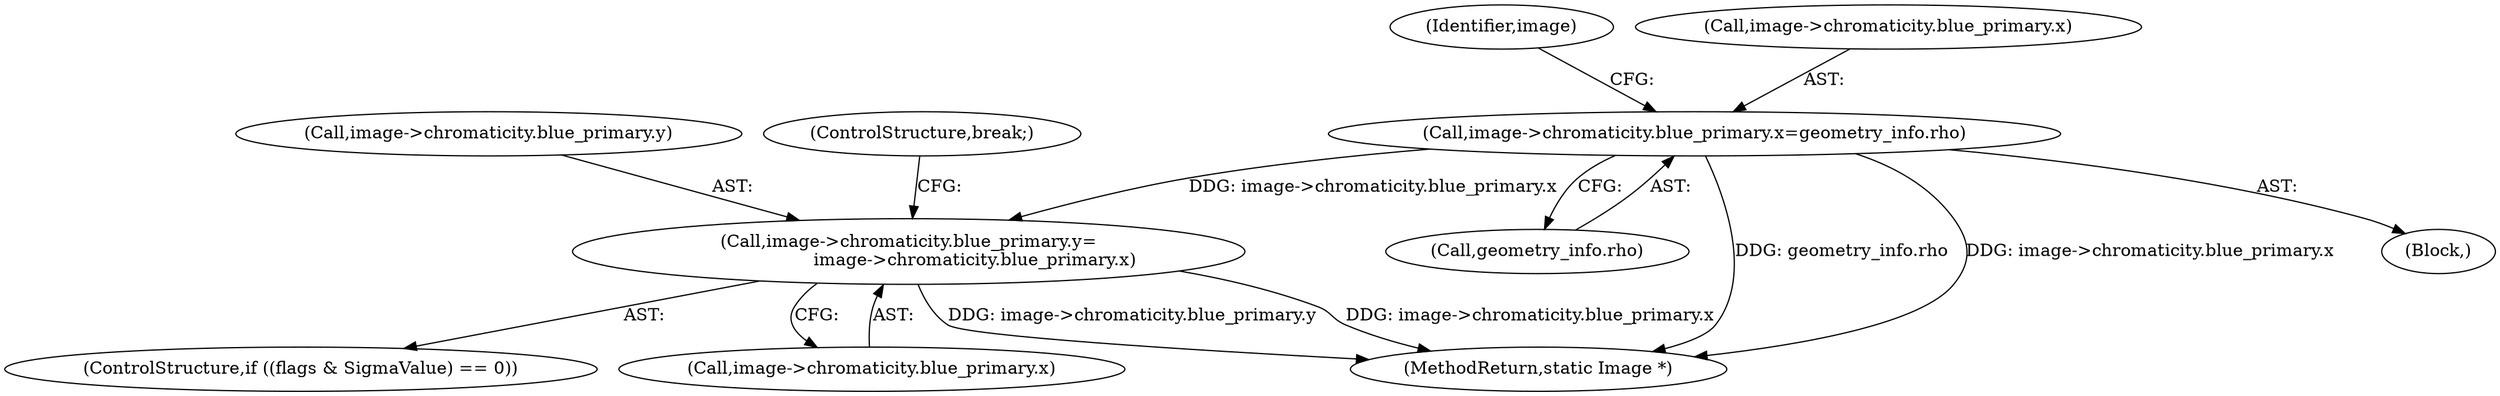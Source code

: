 digraph "0_ImageMagick_4493d9ca1124564da17f9b628ef9d0f1a6be9738@pointer" {
"1000666" [label="(Call,image->chromaticity.blue_primary.x=geometry_info.rho)"];
"1000694" [label="(Call,image->chromaticity.blue_primary.y=\n                        image->chromaticity.blue_primary.x)"];
"1000688" [label="(ControlStructure,if ((flags & SigmaValue) == 0))"];
"1000674" [label="(Call,geometry_info.rho)"];
"1000702" [label="(Call,image->chromaticity.blue_primary.x)"];
"1000695" [label="(Call,image->chromaticity.blue_primary.y)"];
"1002462" [label="(MethodReturn,static Image *)"];
"1000694" [label="(Call,image->chromaticity.blue_primary.y=\n                        image->chromaticity.blue_primary.x)"];
"1000709" [label="(ControlStructure,break;)"];
"1000666" [label="(Call,image->chromaticity.blue_primary.x=geometry_info.rho)"];
"1000659" [label="(Block,)"];
"1000681" [label="(Identifier,image)"];
"1000667" [label="(Call,image->chromaticity.blue_primary.x)"];
"1000666" -> "1000659"  [label="AST: "];
"1000666" -> "1000674"  [label="CFG: "];
"1000667" -> "1000666"  [label="AST: "];
"1000674" -> "1000666"  [label="AST: "];
"1000681" -> "1000666"  [label="CFG: "];
"1000666" -> "1002462"  [label="DDG: geometry_info.rho"];
"1000666" -> "1002462"  [label="DDG: image->chromaticity.blue_primary.x"];
"1000666" -> "1000694"  [label="DDG: image->chromaticity.blue_primary.x"];
"1000694" -> "1000688"  [label="AST: "];
"1000694" -> "1000702"  [label="CFG: "];
"1000695" -> "1000694"  [label="AST: "];
"1000702" -> "1000694"  [label="AST: "];
"1000709" -> "1000694"  [label="CFG: "];
"1000694" -> "1002462"  [label="DDG: image->chromaticity.blue_primary.y"];
"1000694" -> "1002462"  [label="DDG: image->chromaticity.blue_primary.x"];
}
